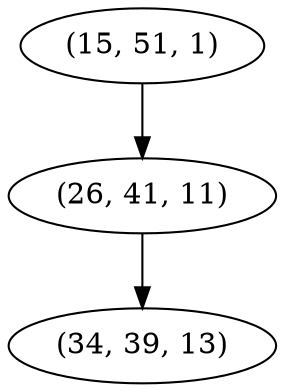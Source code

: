 digraph tree {
    "(15, 51, 1)";
    "(26, 41, 11)";
    "(34, 39, 13)";
    "(15, 51, 1)" -> "(26, 41, 11)";
    "(26, 41, 11)" -> "(34, 39, 13)";
}
